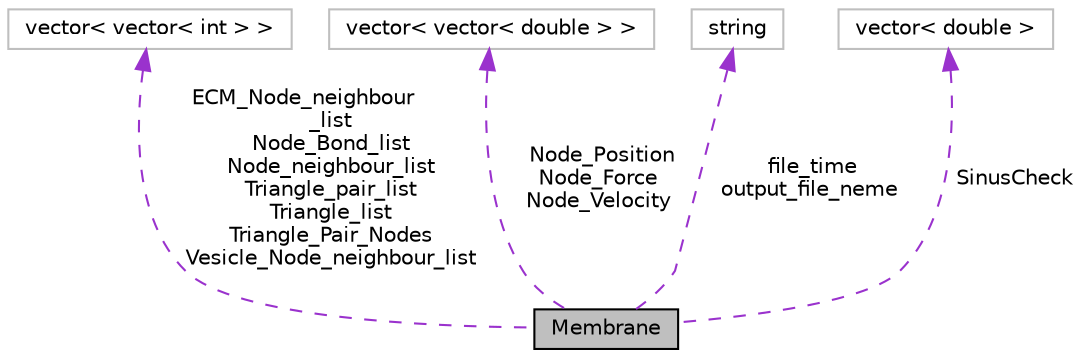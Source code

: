 digraph "Membrane"
{
 // LATEX_PDF_SIZE
  edge [fontname="Helvetica",fontsize="10",labelfontname="Helvetica",labelfontsize="10"];
  node [fontname="Helvetica",fontsize="10",shape=record];
  Node1 [label="Membrane",height=0.2,width=0.4,color="black", fillcolor="grey75", style="filled", fontcolor="black",tooltip="The class 'Membrane' manages the required enviroment (system, forces, etc) of coordinates on a triang..."];
  Node2 -> Node1 [dir="back",color="darkorchid3",fontsize="10",style="dashed",label=" ECM_Node_neighbour\l_list\nNode_Bond_list\nNode_neighbour_list\nTriangle_pair_list\nTriangle_list\nTriangle_Pair_Nodes\nVesicle_Node_neighbour_list" ];
  Node2 [label="vector\< vector\< int \> \>",height=0.2,width=0.4,color="grey75", fillcolor="white", style="filled",tooltip=" "];
  Node3 -> Node1 [dir="back",color="darkorchid3",fontsize="10",style="dashed",label=" Node_Position\nNode_Force\nNode_Velocity" ];
  Node3 [label="vector\< vector\< double \> \>",height=0.2,width=0.4,color="grey75", fillcolor="white", style="filled",tooltip=" "];
  Node4 -> Node1 [dir="back",color="darkorchid3",fontsize="10",style="dashed",label=" file_time\noutput_file_neme" ];
  Node4 [label="string",height=0.2,width=0.4,color="grey75", fillcolor="white", style="filled",tooltip=" "];
  Node5 -> Node1 [dir="back",color="darkorchid3",fontsize="10",style="dashed",label=" SinusCheck" ];
  Node5 [label="vector\< double \>",height=0.2,width=0.4,color="grey75", fillcolor="white", style="filled",tooltip=" "];
}
